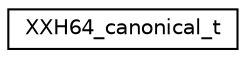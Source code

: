 digraph "Graphical Class Hierarchy"
{
  edge [fontname="Helvetica",fontsize="10",labelfontname="Helvetica",labelfontsize="10"];
  node [fontname="Helvetica",fontsize="10",shape=record];
  rankdir="LR";
  Node0 [label="XXH64_canonical_t",height=0.2,width=0.4,color="black", fillcolor="white", style="filled",URL="$struct_x_x_h64__canonical__t.html"];
}
